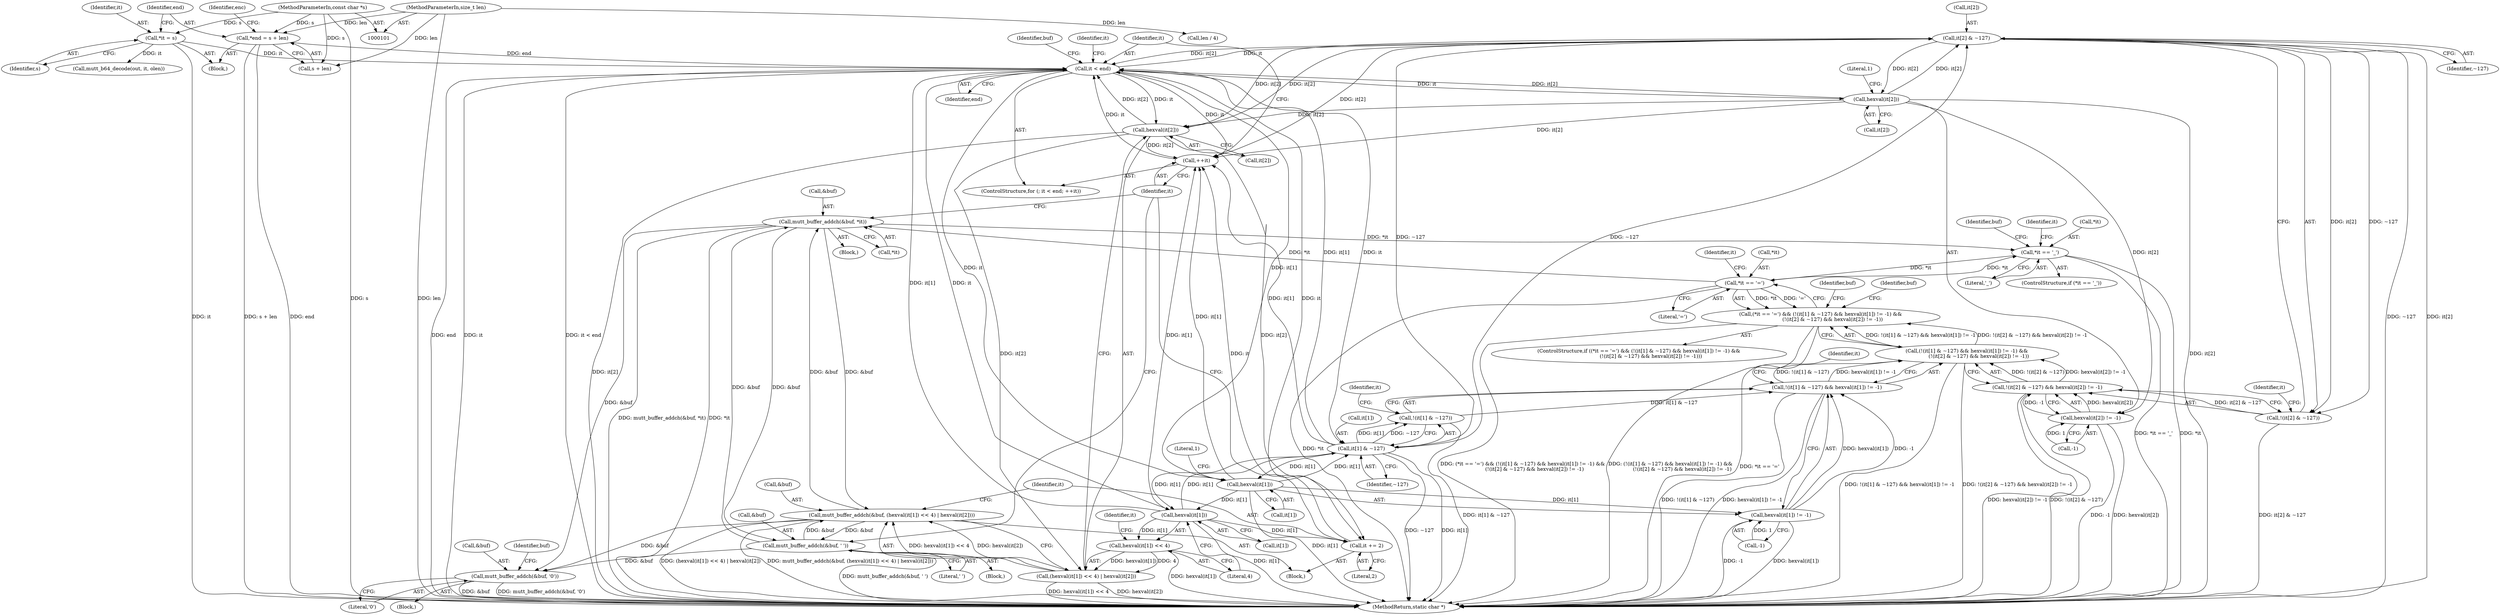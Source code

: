 digraph "0_neomutt_6f163e07ae68654d7ac5268cbb7565f6df79ad85_2@array" {
"1000165" [label="(Call,it[2] & ~127)"];
"1000125" [label="(Call,it < end)"];
"1000171" [label="(Call,hexval(it[2]))"];
"1000165" [label="(Call,it[2] & ~127)"];
"1000188" [label="(Call,hexval(it[2]))"];
"1000151" [label="(Call,it[1] & ~127)"];
"1000157" [label="(Call,hexval(it[1]))"];
"1000183" [label="(Call,hexval(it[1]))"];
"1000107" [label="(Call,*it = s)"];
"1000102" [label="(MethodParameterIn,const char *s)"];
"1000128" [label="(Call,++it)"];
"1000192" [label="(Call,it += 2)"];
"1000111" [label="(Call,*end = s + len)"];
"1000103" [label="(MethodParameterIn,size_t len)"];
"1000150" [label="(Call,!(it[1] & ~127))"];
"1000149" [label="(Call,!(it[1] & ~127) && hexval(it[1]) != -1)"];
"1000148" [label="(Call,(!(it[1] & ~127) && hexval(it[1]) != -1) &&\n               (!(it[2] & ~127) && hexval(it[2]) != -1))"];
"1000143" [label="(Call,(*it == '=') && (!(it[1] & ~127) && hexval(it[1]) != -1) &&\n               (!(it[2] & ~127) && hexval(it[2]) != -1))"];
"1000156" [label="(Call,hexval(it[1]) != -1)"];
"1000182" [label="(Call,hexval(it[1]) << 4)"];
"1000181" [label="(Call,(hexval(it[1]) << 4) | hexval(it[2]))"];
"1000178" [label="(Call,mutt_buffer_addch(&buf, (hexval(it[1]) << 4) | hexval(it[2])))"];
"1000137" [label="(Call,mutt_buffer_addch(&buf, ' '))"];
"1000197" [label="(Call,mutt_buffer_addch(&buf, *it))"];
"1000132" [label="(Call,*it == '_')"];
"1000144" [label="(Call,*it == '=')"];
"1000202" [label="(Call,mutt_buffer_addch(&buf, '\0'))"];
"1000164" [label="(Call,!(it[2] & ~127))"];
"1000163" [label="(Call,!(it[2] & ~127) && hexval(it[2]) != -1)"];
"1000170" [label="(Call,hexval(it[2]) != -1)"];
"1000140" [label="(Literal,' ')"];
"1000172" [label="(Call,it[2])"];
"1000181" [label="(Call,(hexval(it[1]) << 4) | hexval(it[2]))"];
"1000170" [label="(Call,hexval(it[2]) != -1)"];
"1000136" [label="(Block,)"];
"1000147" [label="(Literal,'=')"];
"1000139" [label="(Identifier,buf)"];
"1000142" [label="(ControlStructure,if ((*it == '=') && (!(it[1] & ~127) && hexval(it[1]) != -1) &&\n               (!(it[2] & ~127) && hexval(it[2]) != -1)))"];
"1000192" [label="(Call,it += 2)"];
"1000260" [label="(MethodReturn,static char *)"];
"1000189" [label="(Call,it[2])"];
"1000103" [label="(MethodParameterIn,size_t len)"];
"1000171" [label="(Call,hexval(it[2]))"];
"1000169" [label="(Identifier,~127)"];
"1000202" [label="(Call,mutt_buffer_addch(&buf, '\0'))"];
"1000151" [label="(Call,it[1] & ~127)"];
"1000135" [label="(Literal,'_')"];
"1000124" [label="(ControlStructure,for (; it < end; ++it))"];
"1000164" [label="(Call,!(it[2] & ~127))"];
"1000163" [label="(Call,!(it[2] & ~127) && hexval(it[2]) != -1)"];
"1000162" [label="(Literal,1)"];
"1000182" [label="(Call,hexval(it[1]) << 4)"];
"1000208" [label="(Identifier,buf)"];
"1000134" [label="(Identifier,it)"];
"1000105" [label="(Block,)"];
"1000198" [label="(Call,&buf)"];
"1000143" [label="(Call,(*it == '=') && (!(it[1] & ~127) && hexval(it[1]) != -1) &&\n               (!(it[2] & ~127) && hexval(it[2]) != -1))"];
"1000125" [label="(Call,it < end)"];
"1000129" [label="(Identifier,it)"];
"1000148" [label="(Call,(!(it[1] & ~127) && hexval(it[1]) != -1) &&\n               (!(it[2] & ~127) && hexval(it[2]) != -1))"];
"1000203" [label="(Call,&buf)"];
"1000153" [label="(Identifier,it)"];
"1000149" [label="(Call,!(it[1] & ~127) && hexval(it[1]) != -1)"];
"1000196" [label="(Block,)"];
"1000222" [label="(Call,len / 4)"];
"1000158" [label="(Call,it[1])"];
"1000166" [label="(Call,it[2])"];
"1000131" [label="(ControlStructure,if (*it == '_'))"];
"1000111" [label="(Call,*end = s + len)"];
"1000108" [label="(Identifier,it)"];
"1000194" [label="(Literal,2)"];
"1000137" [label="(Call,mutt_buffer_addch(&buf, ' '))"];
"1000161" [label="(Call,-1)"];
"1000177" [label="(Block,)"];
"1000109" [label="(Identifier,s)"];
"1000159" [label="(Identifier,it)"];
"1000167" [label="(Identifier,it)"];
"1000102" [label="(MethodParameterIn,const char *s)"];
"1000190" [label="(Identifier,it)"];
"1000113" [label="(Call,s + len)"];
"1000112" [label="(Identifier,end)"];
"1000187" [label="(Literal,4)"];
"1000138" [label="(Call,&buf)"];
"1000127" [label="(Identifier,end)"];
"1000188" [label="(Call,hexval(it[2]))"];
"1000183" [label="(Call,hexval(it[1]))"];
"1000204" [label="(Identifier,buf)"];
"1000152" [label="(Call,it[1])"];
"1000146" [label="(Identifier,it)"];
"1000132" [label="(Call,*it == '_')"];
"1000156" [label="(Call,hexval(it[1]) != -1)"];
"1000118" [label="(Identifier,enc)"];
"1000175" [label="(Call,-1)"];
"1000199" [label="(Identifier,buf)"];
"1000234" [label="(Call,mutt_b64_decode(out, it, olen))"];
"1000107" [label="(Call,*it = s)"];
"1000178" [label="(Call,mutt_buffer_addch(&buf, (hexval(it[1]) << 4) | hexval(it[2])))"];
"1000157" [label="(Call,hexval(it[1]))"];
"1000150" [label="(Call,!(it[1] & ~127))"];
"1000120" [label="(Block,)"];
"1000205" [label="(Literal,'\0')"];
"1000126" [label="(Identifier,it)"];
"1000184" [label="(Call,it[1])"];
"1000133" [label="(Call,*it)"];
"1000155" [label="(Identifier,~127)"];
"1000128" [label="(Call,++it)"];
"1000179" [label="(Call,&buf)"];
"1000145" [label="(Call,*it)"];
"1000144" [label="(Call,*it == '=')"];
"1000176" [label="(Literal,1)"];
"1000197" [label="(Call,mutt_buffer_addch(&buf, *it))"];
"1000173" [label="(Identifier,it)"];
"1000165" [label="(Call,it[2] & ~127)"];
"1000200" [label="(Call,*it)"];
"1000180" [label="(Identifier,buf)"];
"1000193" [label="(Identifier,it)"];
"1000165" -> "1000164"  [label="AST: "];
"1000165" -> "1000169"  [label="CFG: "];
"1000166" -> "1000165"  [label="AST: "];
"1000169" -> "1000165"  [label="AST: "];
"1000164" -> "1000165"  [label="CFG: "];
"1000165" -> "1000260"  [label="DDG: ~127"];
"1000165" -> "1000260"  [label="DDG: it[2]"];
"1000165" -> "1000125"  [label="DDG: it[2]"];
"1000165" -> "1000128"  [label="DDG: it[2]"];
"1000165" -> "1000151"  [label="DDG: ~127"];
"1000165" -> "1000164"  [label="DDG: it[2]"];
"1000165" -> "1000164"  [label="DDG: ~127"];
"1000125" -> "1000165"  [label="DDG: it"];
"1000171" -> "1000165"  [label="DDG: it[2]"];
"1000188" -> "1000165"  [label="DDG: it[2]"];
"1000151" -> "1000165"  [label="DDG: ~127"];
"1000165" -> "1000171"  [label="DDG: it[2]"];
"1000165" -> "1000188"  [label="DDG: it[2]"];
"1000125" -> "1000124"  [label="AST: "];
"1000125" -> "1000127"  [label="CFG: "];
"1000126" -> "1000125"  [label="AST: "];
"1000127" -> "1000125"  [label="AST: "];
"1000134" -> "1000125"  [label="CFG: "];
"1000204" -> "1000125"  [label="CFG: "];
"1000125" -> "1000260"  [label="DDG: end"];
"1000125" -> "1000260"  [label="DDG: it"];
"1000125" -> "1000260"  [label="DDG: it < end"];
"1000171" -> "1000125"  [label="DDG: it[2]"];
"1000107" -> "1000125"  [label="DDG: it"];
"1000188" -> "1000125"  [label="DDG: it[2]"];
"1000183" -> "1000125"  [label="DDG: it[1]"];
"1000151" -> "1000125"  [label="DDG: it[1]"];
"1000128" -> "1000125"  [label="DDG: it"];
"1000157" -> "1000125"  [label="DDG: it[1]"];
"1000111" -> "1000125"  [label="DDG: end"];
"1000125" -> "1000128"  [label="DDG: it"];
"1000125" -> "1000151"  [label="DDG: it"];
"1000125" -> "1000157"  [label="DDG: it"];
"1000125" -> "1000171"  [label="DDG: it"];
"1000125" -> "1000183"  [label="DDG: it"];
"1000125" -> "1000188"  [label="DDG: it"];
"1000125" -> "1000192"  [label="DDG: it"];
"1000171" -> "1000170"  [label="AST: "];
"1000171" -> "1000172"  [label="CFG: "];
"1000172" -> "1000171"  [label="AST: "];
"1000176" -> "1000171"  [label="CFG: "];
"1000171" -> "1000260"  [label="DDG: it[2]"];
"1000171" -> "1000128"  [label="DDG: it[2]"];
"1000171" -> "1000170"  [label="DDG: it[2]"];
"1000171" -> "1000188"  [label="DDG: it[2]"];
"1000188" -> "1000181"  [label="AST: "];
"1000188" -> "1000189"  [label="CFG: "];
"1000189" -> "1000188"  [label="AST: "];
"1000181" -> "1000188"  [label="CFG: "];
"1000188" -> "1000260"  [label="DDG: it[2]"];
"1000188" -> "1000128"  [label="DDG: it[2]"];
"1000188" -> "1000181"  [label="DDG: it[2]"];
"1000188" -> "1000192"  [label="DDG: it[2]"];
"1000151" -> "1000150"  [label="AST: "];
"1000151" -> "1000155"  [label="CFG: "];
"1000152" -> "1000151"  [label="AST: "];
"1000155" -> "1000151"  [label="AST: "];
"1000150" -> "1000151"  [label="CFG: "];
"1000151" -> "1000260"  [label="DDG: it[1]"];
"1000151" -> "1000260"  [label="DDG: ~127"];
"1000151" -> "1000128"  [label="DDG: it[1]"];
"1000151" -> "1000150"  [label="DDG: it[1]"];
"1000151" -> "1000150"  [label="DDG: ~127"];
"1000157" -> "1000151"  [label="DDG: it[1]"];
"1000183" -> "1000151"  [label="DDG: it[1]"];
"1000151" -> "1000157"  [label="DDG: it[1]"];
"1000151" -> "1000183"  [label="DDG: it[1]"];
"1000157" -> "1000156"  [label="AST: "];
"1000157" -> "1000158"  [label="CFG: "];
"1000158" -> "1000157"  [label="AST: "];
"1000162" -> "1000157"  [label="CFG: "];
"1000157" -> "1000260"  [label="DDG: it[1]"];
"1000157" -> "1000128"  [label="DDG: it[1]"];
"1000157" -> "1000156"  [label="DDG: it[1]"];
"1000157" -> "1000183"  [label="DDG: it[1]"];
"1000183" -> "1000182"  [label="AST: "];
"1000183" -> "1000184"  [label="CFG: "];
"1000184" -> "1000183"  [label="AST: "];
"1000187" -> "1000183"  [label="CFG: "];
"1000183" -> "1000260"  [label="DDG: it[1]"];
"1000183" -> "1000128"  [label="DDG: it[1]"];
"1000183" -> "1000182"  [label="DDG: it[1]"];
"1000183" -> "1000192"  [label="DDG: it[1]"];
"1000107" -> "1000105"  [label="AST: "];
"1000107" -> "1000109"  [label="CFG: "];
"1000108" -> "1000107"  [label="AST: "];
"1000109" -> "1000107"  [label="AST: "];
"1000112" -> "1000107"  [label="CFG: "];
"1000107" -> "1000260"  [label="DDG: it"];
"1000102" -> "1000107"  [label="DDG: s"];
"1000107" -> "1000234"  [label="DDG: it"];
"1000102" -> "1000101"  [label="AST: "];
"1000102" -> "1000260"  [label="DDG: s"];
"1000102" -> "1000111"  [label="DDG: s"];
"1000102" -> "1000113"  [label="DDG: s"];
"1000128" -> "1000124"  [label="AST: "];
"1000128" -> "1000129"  [label="CFG: "];
"1000129" -> "1000128"  [label="AST: "];
"1000126" -> "1000128"  [label="CFG: "];
"1000192" -> "1000128"  [label="DDG: it"];
"1000192" -> "1000177"  [label="AST: "];
"1000192" -> "1000194"  [label="CFG: "];
"1000193" -> "1000192"  [label="AST: "];
"1000194" -> "1000192"  [label="AST: "];
"1000129" -> "1000192"  [label="CFG: "];
"1000111" -> "1000105"  [label="AST: "];
"1000111" -> "1000113"  [label="CFG: "];
"1000112" -> "1000111"  [label="AST: "];
"1000113" -> "1000111"  [label="AST: "];
"1000118" -> "1000111"  [label="CFG: "];
"1000111" -> "1000260"  [label="DDG: end"];
"1000111" -> "1000260"  [label="DDG: s + len"];
"1000103" -> "1000111"  [label="DDG: len"];
"1000103" -> "1000101"  [label="AST: "];
"1000103" -> "1000260"  [label="DDG: len"];
"1000103" -> "1000113"  [label="DDG: len"];
"1000103" -> "1000222"  [label="DDG: len"];
"1000150" -> "1000149"  [label="AST: "];
"1000159" -> "1000150"  [label="CFG: "];
"1000149" -> "1000150"  [label="CFG: "];
"1000150" -> "1000260"  [label="DDG: it[1] & ~127"];
"1000150" -> "1000149"  [label="DDG: it[1] & ~127"];
"1000149" -> "1000148"  [label="AST: "];
"1000149" -> "1000156"  [label="CFG: "];
"1000156" -> "1000149"  [label="AST: "];
"1000167" -> "1000149"  [label="CFG: "];
"1000148" -> "1000149"  [label="CFG: "];
"1000149" -> "1000260"  [label="DDG: !(it[1] & ~127)"];
"1000149" -> "1000260"  [label="DDG: hexval(it[1]) != -1"];
"1000149" -> "1000148"  [label="DDG: !(it[1] & ~127)"];
"1000149" -> "1000148"  [label="DDG: hexval(it[1]) != -1"];
"1000156" -> "1000149"  [label="DDG: hexval(it[1])"];
"1000156" -> "1000149"  [label="DDG: -1"];
"1000148" -> "1000143"  [label="AST: "];
"1000148" -> "1000163"  [label="CFG: "];
"1000163" -> "1000148"  [label="AST: "];
"1000143" -> "1000148"  [label="CFG: "];
"1000148" -> "1000260"  [label="DDG: !(it[1] & ~127) && hexval(it[1]) != -1"];
"1000148" -> "1000260"  [label="DDG: !(it[2] & ~127) && hexval(it[2]) != -1"];
"1000148" -> "1000143"  [label="DDG: !(it[1] & ~127) && hexval(it[1]) != -1"];
"1000148" -> "1000143"  [label="DDG: !(it[2] & ~127) && hexval(it[2]) != -1"];
"1000163" -> "1000148"  [label="DDG: !(it[2] & ~127)"];
"1000163" -> "1000148"  [label="DDG: hexval(it[2]) != -1"];
"1000143" -> "1000142"  [label="AST: "];
"1000143" -> "1000144"  [label="CFG: "];
"1000144" -> "1000143"  [label="AST: "];
"1000180" -> "1000143"  [label="CFG: "];
"1000199" -> "1000143"  [label="CFG: "];
"1000143" -> "1000260"  [label="DDG: *it == '='"];
"1000143" -> "1000260"  [label="DDG: (!(it[1] & ~127) && hexval(it[1]) != -1) &&\n               (!(it[2] & ~127) && hexval(it[2]) != -1)"];
"1000143" -> "1000260"  [label="DDG: (*it == '=') && (!(it[1] & ~127) && hexval(it[1]) != -1) &&\n               (!(it[2] & ~127) && hexval(it[2]) != -1)"];
"1000144" -> "1000143"  [label="DDG: *it"];
"1000144" -> "1000143"  [label="DDG: '='"];
"1000156" -> "1000161"  [label="CFG: "];
"1000161" -> "1000156"  [label="AST: "];
"1000156" -> "1000260"  [label="DDG: hexval(it[1])"];
"1000156" -> "1000260"  [label="DDG: -1"];
"1000161" -> "1000156"  [label="DDG: 1"];
"1000182" -> "1000181"  [label="AST: "];
"1000182" -> "1000187"  [label="CFG: "];
"1000187" -> "1000182"  [label="AST: "];
"1000190" -> "1000182"  [label="CFG: "];
"1000182" -> "1000260"  [label="DDG: hexval(it[1])"];
"1000182" -> "1000181"  [label="DDG: hexval(it[1])"];
"1000182" -> "1000181"  [label="DDG: 4"];
"1000181" -> "1000178"  [label="AST: "];
"1000178" -> "1000181"  [label="CFG: "];
"1000181" -> "1000260"  [label="DDG: hexval(it[1]) << 4"];
"1000181" -> "1000260"  [label="DDG: hexval(it[2])"];
"1000181" -> "1000178"  [label="DDG: hexval(it[1]) << 4"];
"1000181" -> "1000178"  [label="DDG: hexval(it[2])"];
"1000178" -> "1000177"  [label="AST: "];
"1000179" -> "1000178"  [label="AST: "];
"1000193" -> "1000178"  [label="CFG: "];
"1000178" -> "1000260"  [label="DDG: (hexval(it[1]) << 4) | hexval(it[2])"];
"1000178" -> "1000260"  [label="DDG: mutt_buffer_addch(&buf, (hexval(it[1]) << 4) | hexval(it[2]))"];
"1000178" -> "1000137"  [label="DDG: &buf"];
"1000137" -> "1000178"  [label="DDG: &buf"];
"1000197" -> "1000178"  [label="DDG: &buf"];
"1000178" -> "1000197"  [label="DDG: &buf"];
"1000178" -> "1000202"  [label="DDG: &buf"];
"1000137" -> "1000136"  [label="AST: "];
"1000137" -> "1000140"  [label="CFG: "];
"1000138" -> "1000137"  [label="AST: "];
"1000140" -> "1000137"  [label="AST: "];
"1000129" -> "1000137"  [label="CFG: "];
"1000137" -> "1000260"  [label="DDG: mutt_buffer_addch(&buf, ' ')"];
"1000197" -> "1000137"  [label="DDG: &buf"];
"1000137" -> "1000197"  [label="DDG: &buf"];
"1000137" -> "1000202"  [label="DDG: &buf"];
"1000197" -> "1000196"  [label="AST: "];
"1000197" -> "1000200"  [label="CFG: "];
"1000198" -> "1000197"  [label="AST: "];
"1000200" -> "1000197"  [label="AST: "];
"1000129" -> "1000197"  [label="CFG: "];
"1000197" -> "1000260"  [label="DDG: *it"];
"1000197" -> "1000260"  [label="DDG: mutt_buffer_addch(&buf, *it)"];
"1000197" -> "1000132"  [label="DDG: *it"];
"1000144" -> "1000197"  [label="DDG: *it"];
"1000197" -> "1000202"  [label="DDG: &buf"];
"1000132" -> "1000131"  [label="AST: "];
"1000132" -> "1000135"  [label="CFG: "];
"1000133" -> "1000132"  [label="AST: "];
"1000135" -> "1000132"  [label="AST: "];
"1000139" -> "1000132"  [label="CFG: "];
"1000146" -> "1000132"  [label="CFG: "];
"1000132" -> "1000260"  [label="DDG: *it == '_'"];
"1000132" -> "1000260"  [label="DDG: *it"];
"1000144" -> "1000132"  [label="DDG: *it"];
"1000132" -> "1000144"  [label="DDG: *it"];
"1000144" -> "1000147"  [label="CFG: "];
"1000145" -> "1000144"  [label="AST: "];
"1000147" -> "1000144"  [label="AST: "];
"1000153" -> "1000144"  [label="CFG: "];
"1000144" -> "1000260"  [label="DDG: *it"];
"1000202" -> "1000120"  [label="AST: "];
"1000202" -> "1000205"  [label="CFG: "];
"1000203" -> "1000202"  [label="AST: "];
"1000205" -> "1000202"  [label="AST: "];
"1000208" -> "1000202"  [label="CFG: "];
"1000202" -> "1000260"  [label="DDG: &buf"];
"1000202" -> "1000260"  [label="DDG: mutt_buffer_addch(&buf, '\0')"];
"1000164" -> "1000163"  [label="AST: "];
"1000173" -> "1000164"  [label="CFG: "];
"1000163" -> "1000164"  [label="CFG: "];
"1000164" -> "1000260"  [label="DDG: it[2] & ~127"];
"1000164" -> "1000163"  [label="DDG: it[2] & ~127"];
"1000163" -> "1000170"  [label="CFG: "];
"1000170" -> "1000163"  [label="AST: "];
"1000163" -> "1000260"  [label="DDG: !(it[2] & ~127)"];
"1000163" -> "1000260"  [label="DDG: hexval(it[2]) != -1"];
"1000170" -> "1000163"  [label="DDG: hexval(it[2])"];
"1000170" -> "1000163"  [label="DDG: -1"];
"1000170" -> "1000175"  [label="CFG: "];
"1000175" -> "1000170"  [label="AST: "];
"1000170" -> "1000260"  [label="DDG: hexval(it[2])"];
"1000170" -> "1000260"  [label="DDG: -1"];
"1000175" -> "1000170"  [label="DDG: 1"];
}
